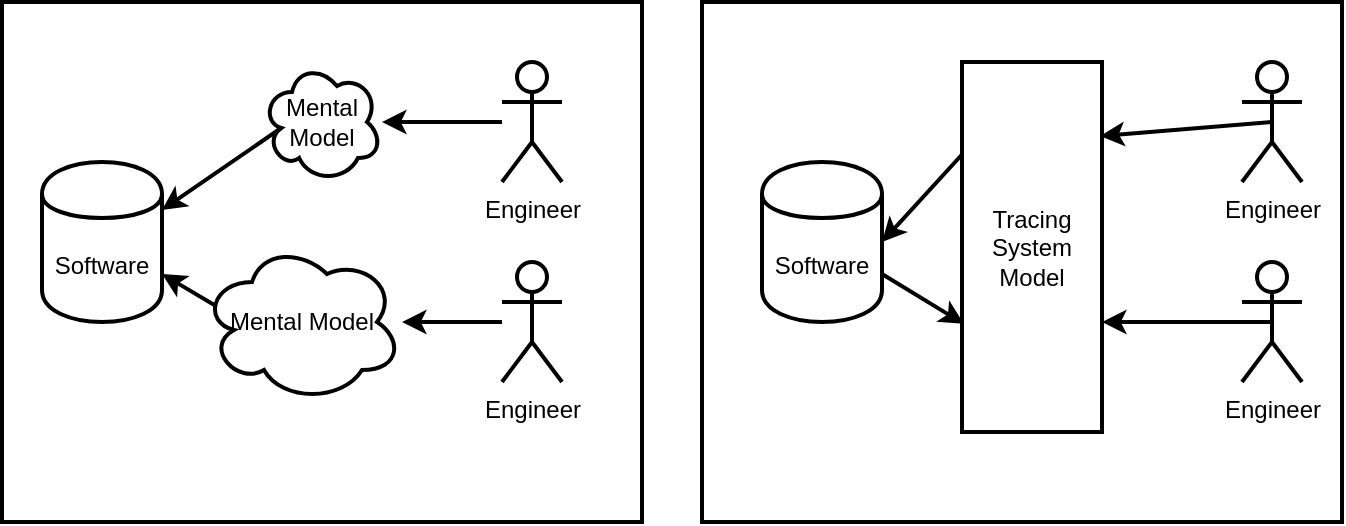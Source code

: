 <mxfile version="10.9.2" type="device"><diagram id="9daEYKeYCB1bDcpfA71y" name="Page-1"><mxGraphModel dx="877" dy="694" grid="1" gridSize="10" guides="1" tooltips="1" connect="1" arrows="1" fold="1" page="1" pageScale="1" pageWidth="850" pageHeight="1100" math="0" shadow="0"><root><mxCell id="0"/><mxCell id="1" parent="0"/><mxCell id="rp2jGoHBxw118edAu5H--31" value="" style="rounded=0;whiteSpace=wrap;html=1;strokeWidth=2;" vertex="1" parent="1"><mxGeometry x="370" y="80" width="320" height="260" as="geometry"/></mxCell><mxCell id="rp2jGoHBxw118edAu5H--30" value="" style="rounded=0;whiteSpace=wrap;html=1;strokeWidth=2;" vertex="1" parent="1"><mxGeometry x="20" y="80" width="320" height="260" as="geometry"/></mxCell><mxCell id="rp2jGoHBxw118edAu5H--1" value="Software" style="shape=cylinder;whiteSpace=wrap;html=1;boundedLbl=1;backgroundOutline=1;strokeWidth=2;" vertex="1" parent="1"><mxGeometry x="40" y="160" width="60" height="80" as="geometry"/></mxCell><mxCell id="rp2jGoHBxw118edAu5H--8" value="" style="edgeStyle=orthogonalEdgeStyle;rounded=0;orthogonalLoop=1;jettySize=auto;html=1;strokeWidth=2;" edge="1" parent="1" source="rp2jGoHBxw118edAu5H--2" target="rp2jGoHBxw118edAu5H--5"><mxGeometry relative="1" as="geometry"/></mxCell><mxCell id="rp2jGoHBxw118edAu5H--2" value="Engineer" style="shape=umlActor;verticalLabelPosition=bottom;labelBackgroundColor=#ffffff;verticalAlign=top;html=1;outlineConnect=0;strokeWidth=2;" vertex="1" parent="1"><mxGeometry x="270" y="110" width="30" height="60" as="geometry"/></mxCell><mxCell id="rp2jGoHBxw118edAu5H--7" value="" style="edgeStyle=orthogonalEdgeStyle;rounded=0;orthogonalLoop=1;jettySize=auto;html=1;strokeWidth=2;" edge="1" parent="1" source="rp2jGoHBxw118edAu5H--3" target="rp2jGoHBxw118edAu5H--6"><mxGeometry relative="1" as="geometry"/></mxCell><mxCell id="rp2jGoHBxw118edAu5H--3" value="Engineer" style="shape=umlActor;verticalLabelPosition=bottom;labelBackgroundColor=#ffffff;verticalAlign=top;html=1;outlineConnect=0;strokeWidth=2;" vertex="1" parent="1"><mxGeometry x="270" y="210" width="30" height="60" as="geometry"/></mxCell><mxCell id="rp2jGoHBxw118edAu5H--5" value="Mental Model" style="ellipse;shape=cloud;whiteSpace=wrap;html=1;strokeWidth=2;" vertex="1" parent="1"><mxGeometry x="150" y="110" width="60" height="60" as="geometry"/></mxCell><mxCell id="rp2jGoHBxw118edAu5H--6" value="Mental Model" style="ellipse;shape=cloud;whiteSpace=wrap;html=1;strokeWidth=2;" vertex="1" parent="1"><mxGeometry x="120" y="200" width="100" height="80" as="geometry"/></mxCell><mxCell id="rp2jGoHBxw118edAu5H--9" value="" style="endArrow=classic;html=1;exitX=0.16;exitY=0.55;exitDx=0;exitDy=0;exitPerimeter=0;entryX=1;entryY=0.3;entryDx=0;entryDy=0;strokeWidth=2;" edge="1" parent="1" source="rp2jGoHBxw118edAu5H--5" target="rp2jGoHBxw118edAu5H--1"><mxGeometry width="50" height="50" relative="1" as="geometry"><mxPoint x="40" y="360" as="sourcePoint"/><mxPoint x="90" y="310" as="targetPoint"/></mxGeometry></mxCell><mxCell id="rp2jGoHBxw118edAu5H--10" value="" style="endArrow=classic;html=1;entryX=1;entryY=0.7;entryDx=0;entryDy=0;exitX=0.07;exitY=0.4;exitDx=0;exitDy=0;exitPerimeter=0;strokeWidth=2;" edge="1" parent="1" source="rp2jGoHBxw118edAu5H--6" target="rp2jGoHBxw118edAu5H--1"><mxGeometry width="50" height="50" relative="1" as="geometry"><mxPoint x="40" y="360" as="sourcePoint"/><mxPoint x="90" y="310" as="targetPoint"/></mxGeometry></mxCell><mxCell id="rp2jGoHBxw118edAu5H--11" value="Software" style="shape=cylinder;whiteSpace=wrap;html=1;boundedLbl=1;backgroundOutline=1;strokeWidth=2;" vertex="1" parent="1"><mxGeometry x="400" y="160" width="60" height="80" as="geometry"/></mxCell><mxCell id="rp2jGoHBxw118edAu5H--12" value="Tracing System &lt;br&gt;Model" style="rounded=0;whiteSpace=wrap;html=1;strokeWidth=2;" vertex="1" parent="1"><mxGeometry x="500" y="110" width="70" height="185" as="geometry"/></mxCell><mxCell id="rp2jGoHBxw118edAu5H--13" value="Engineer" style="shape=umlActor;verticalLabelPosition=bottom;labelBackgroundColor=#ffffff;verticalAlign=top;html=1;outlineConnect=0;strokeWidth=2;" vertex="1" parent="1"><mxGeometry x="640" y="110" width="30" height="60" as="geometry"/></mxCell><mxCell id="rp2jGoHBxw118edAu5H--24" value="Engineer" style="shape=umlActor;verticalLabelPosition=bottom;labelBackgroundColor=#ffffff;verticalAlign=top;html=1;outlineConnect=0;strokeWidth=2;" vertex="1" parent="1"><mxGeometry x="640" y="210" width="30" height="60" as="geometry"/></mxCell><mxCell id="rp2jGoHBxw118edAu5H--27" value="" style="endArrow=classic;html=1;exitX=0.5;exitY=0.5;exitDx=0;exitDy=0;exitPerimeter=0;strokeWidth=2;" edge="1" parent="1" source="rp2jGoHBxw118edAu5H--24"><mxGeometry width="50" height="50" relative="1" as="geometry"><mxPoint x="40" y="370" as="sourcePoint"/><mxPoint x="570" y="240" as="targetPoint"/></mxGeometry></mxCell><mxCell id="rp2jGoHBxw118edAu5H--28" value="" style="endArrow=classic;html=1;exitX=0.5;exitY=0.5;exitDx=0;exitDy=0;exitPerimeter=0;entryX=0.986;entryY=0.2;entryDx=0;entryDy=0;entryPerimeter=0;strokeWidth=2;" edge="1" parent="1" source="rp2jGoHBxw118edAu5H--13" target="rp2jGoHBxw118edAu5H--12"><mxGeometry width="50" height="50" relative="1" as="geometry"><mxPoint x="650" y="240" as="sourcePoint"/><mxPoint x="580" y="250" as="targetPoint"/></mxGeometry></mxCell><mxCell id="rp2jGoHBxw118edAu5H--32" value="" style="endArrow=classic;html=1;entryX=0.014;entryY=0.708;entryDx=0;entryDy=0;entryPerimeter=0;exitX=1;exitY=0.7;exitDx=0;exitDy=0;strokeWidth=2;" edge="1" parent="1" source="rp2jGoHBxw118edAu5H--11" target="rp2jGoHBxw118edAu5H--12"><mxGeometry width="50" height="50" relative="1" as="geometry"><mxPoint x="20" y="410" as="sourcePoint"/><mxPoint x="70" y="360" as="targetPoint"/></mxGeometry></mxCell><mxCell id="rp2jGoHBxw118edAu5H--33" value="" style="endArrow=classic;html=1;entryX=1;entryY=0.5;entryDx=0;entryDy=0;exitX=0;exitY=0.25;exitDx=0;exitDy=0;strokeWidth=2;" edge="1" parent="1" source="rp2jGoHBxw118edAu5H--12" target="rp2jGoHBxw118edAu5H--11"><mxGeometry width="50" height="50" relative="1" as="geometry"><mxPoint x="470" y="226" as="sourcePoint"/><mxPoint x="511" y="251" as="targetPoint"/></mxGeometry></mxCell></root></mxGraphModel></diagram></mxfile>